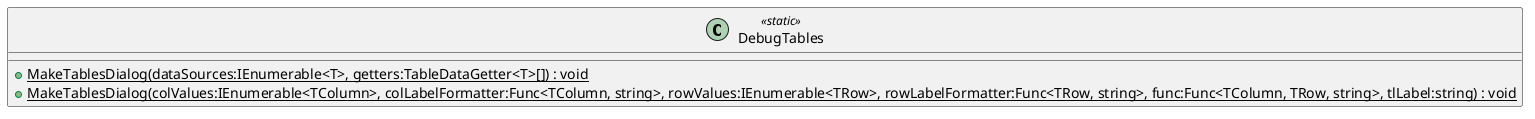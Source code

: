 @startuml
class DebugTables <<static>> {
    + {static} MakeTablesDialog(dataSources:IEnumerable<T>, getters:TableDataGetter<T>[]) : void
    + {static} MakeTablesDialog(colValues:IEnumerable<TColumn>, colLabelFormatter:Func<TColumn, string>, rowValues:IEnumerable<TRow>, rowLabelFormatter:Func<TRow, string>, func:Func<TColumn, TRow, string>, tlLabel:string) : void
}
@enduml
